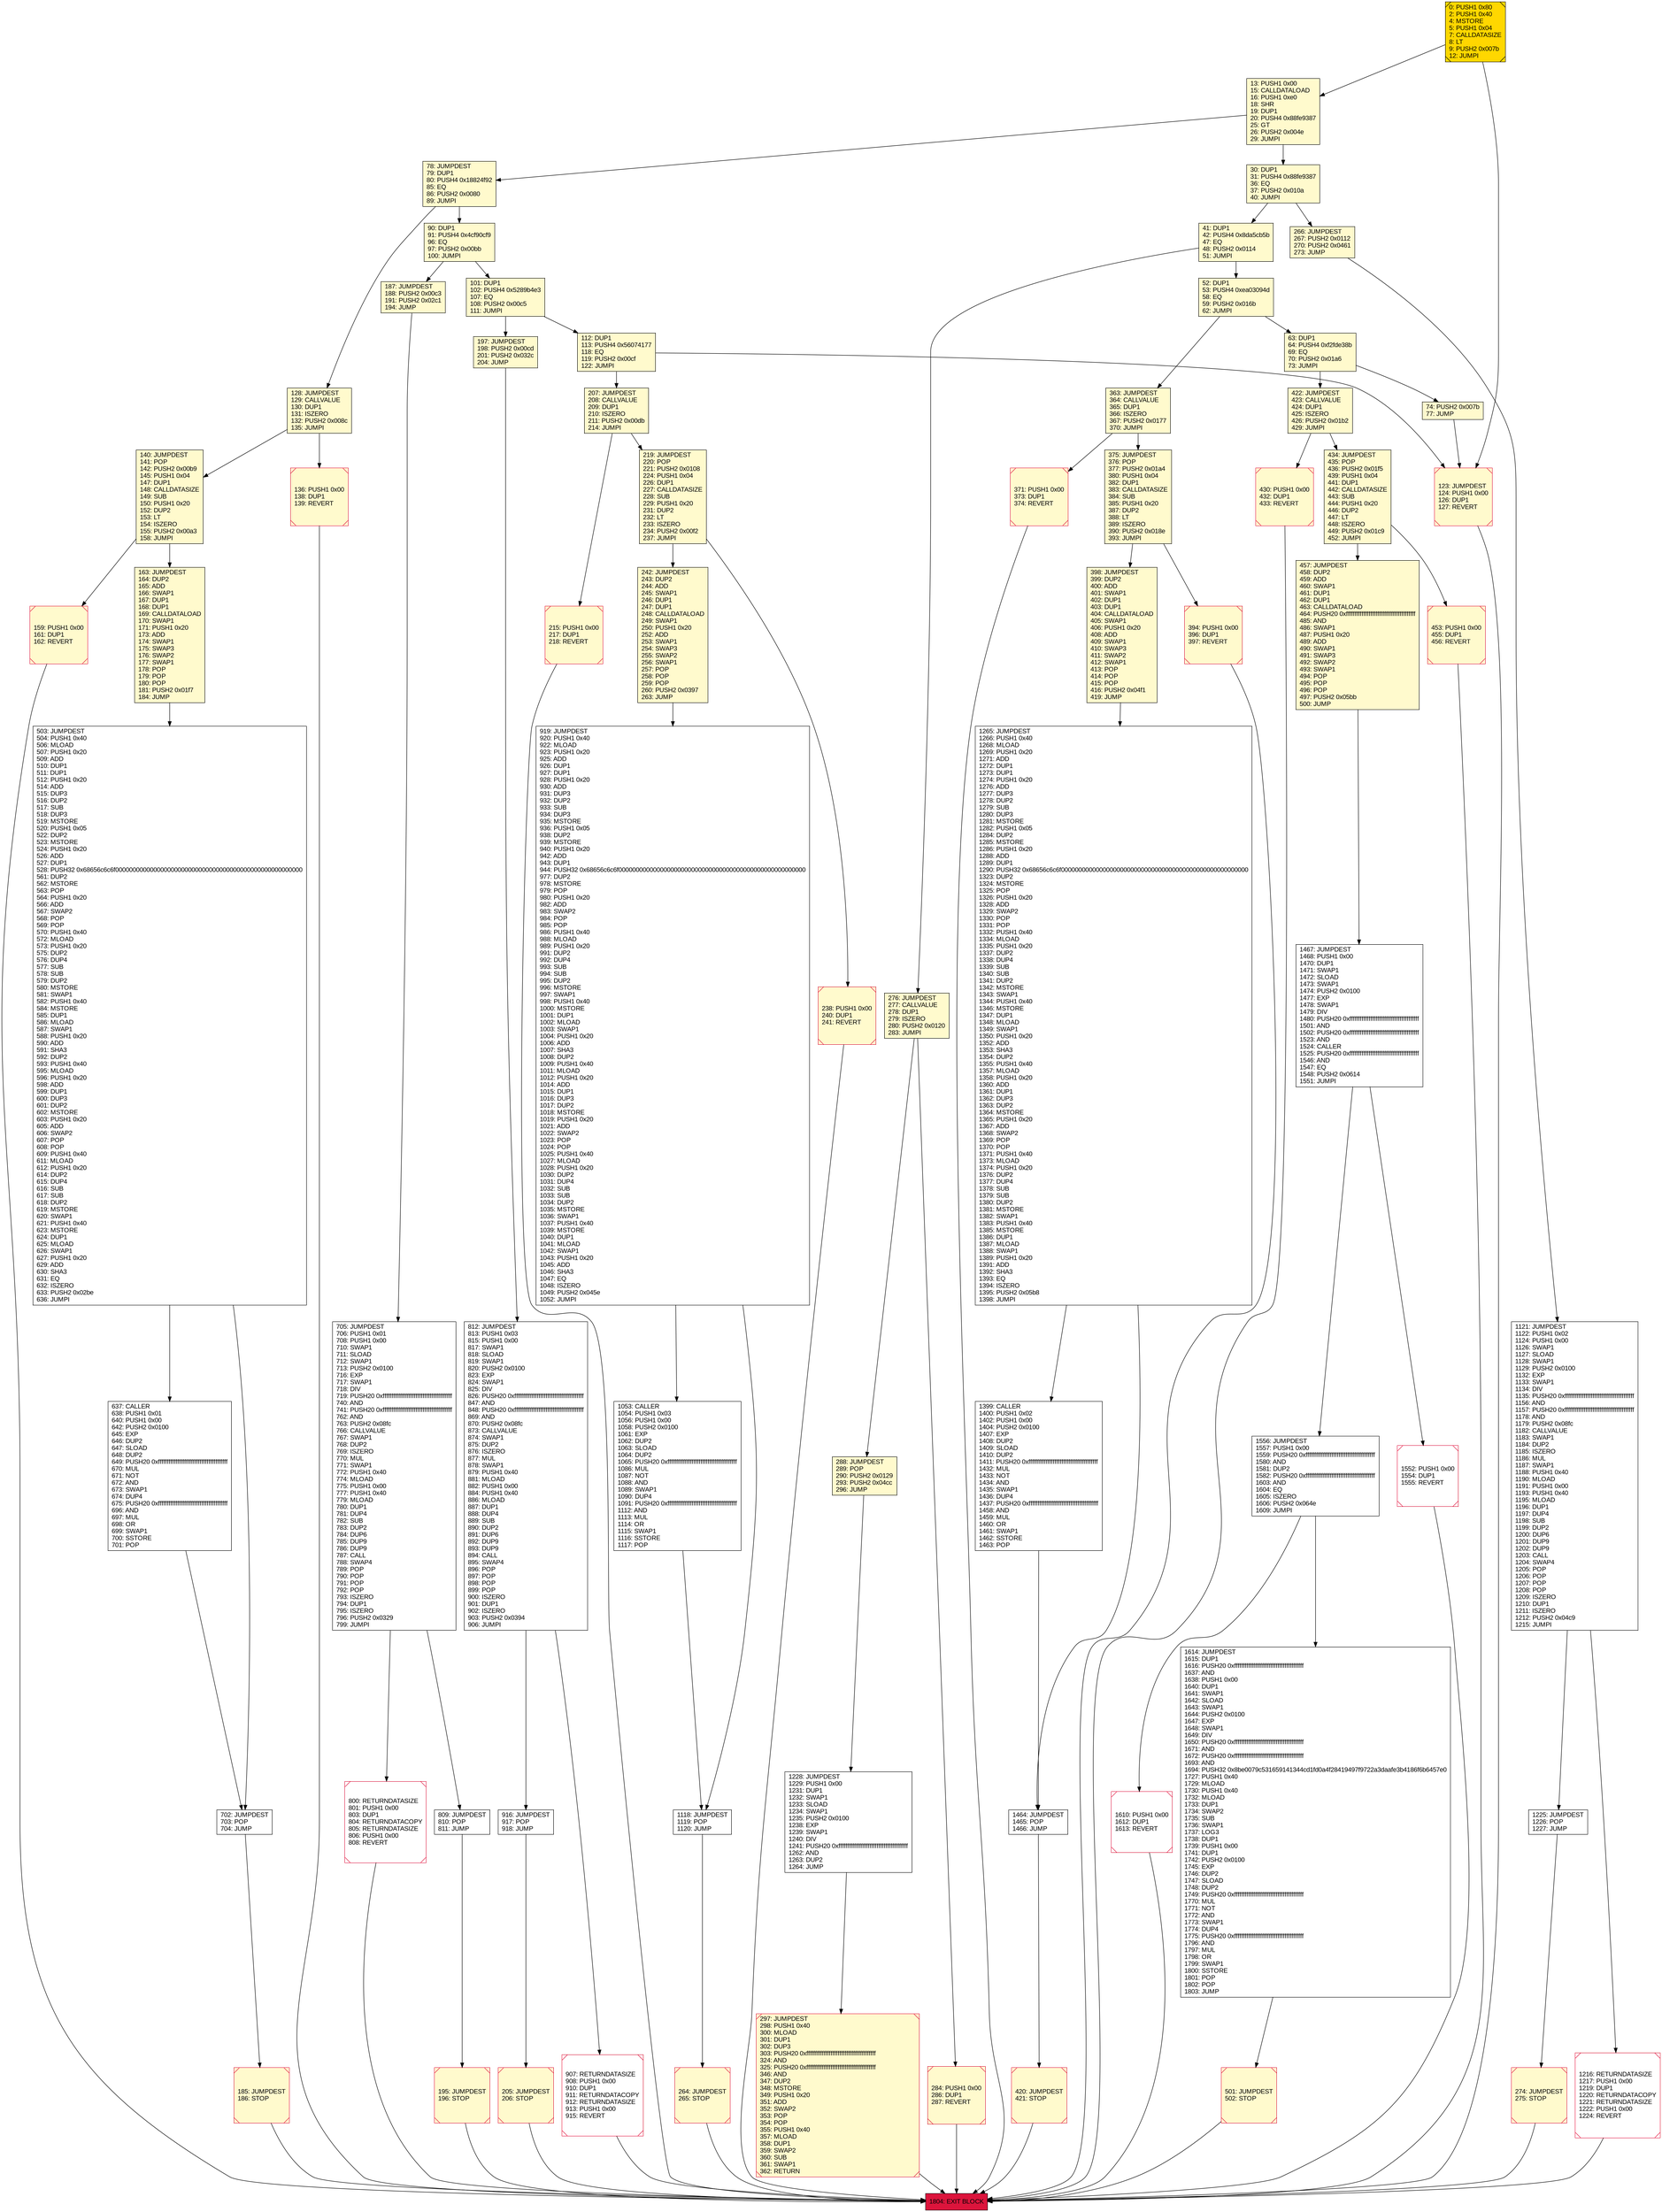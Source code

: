 digraph G {
bgcolor=transparent rankdir=UD;
node [shape=box style=filled color=black fillcolor=white fontname=arial fontcolor=black];
1399 [label="1399: CALLER\l1400: PUSH1 0x02\l1402: PUSH1 0x00\l1404: PUSH2 0x0100\l1407: EXP\l1408: DUP2\l1409: SLOAD\l1410: DUP2\l1411: PUSH20 0xffffffffffffffffffffffffffffffffffffffff\l1432: MUL\l1433: NOT\l1434: AND\l1435: SWAP1\l1436: DUP4\l1437: PUSH20 0xffffffffffffffffffffffffffffffffffffffff\l1458: AND\l1459: MUL\l1460: OR\l1461: SWAP1\l1462: SSTORE\l1463: POP\l" ];
63 [label="63: DUP1\l64: PUSH4 0xf2fde38b\l69: EQ\l70: PUSH2 0x01a6\l73: JUMPI\l" fillcolor=lemonchiffon ];
219 [label="219: JUMPDEST\l220: POP\l221: PUSH2 0x0108\l224: PUSH1 0x04\l226: DUP1\l227: CALLDATASIZE\l228: SUB\l229: PUSH1 0x20\l231: DUP2\l232: LT\l233: ISZERO\l234: PUSH2 0x00f2\l237: JUMPI\l" fillcolor=lemonchiffon ];
274 [label="274: JUMPDEST\l275: STOP\l" fillcolor=lemonchiffon shape=Msquare color=crimson ];
1804 [label="1804: EXIT BLOCK\l" fillcolor=crimson ];
457 [label="457: JUMPDEST\l458: DUP2\l459: ADD\l460: SWAP1\l461: DUP1\l462: DUP1\l463: CALLDATALOAD\l464: PUSH20 0xffffffffffffffffffffffffffffffffffffffff\l485: AND\l486: SWAP1\l487: PUSH1 0x20\l489: ADD\l490: SWAP1\l491: SWAP3\l492: SWAP2\l493: SWAP1\l494: POP\l495: POP\l496: POP\l497: PUSH2 0x05bb\l500: JUMP\l" fillcolor=lemonchiffon ];
809 [label="809: JUMPDEST\l810: POP\l811: JUMP\l" ];
430 [label="430: PUSH1 0x00\l432: DUP1\l433: REVERT\l" fillcolor=lemonchiffon shape=Msquare color=crimson ];
907 [label="907: RETURNDATASIZE\l908: PUSH1 0x00\l910: DUP1\l911: RETURNDATACOPY\l912: RETURNDATASIZE\l913: PUSH1 0x00\l915: REVERT\l" shape=Msquare color=crimson ];
919 [label="919: JUMPDEST\l920: PUSH1 0x40\l922: MLOAD\l923: PUSH1 0x20\l925: ADD\l926: DUP1\l927: DUP1\l928: PUSH1 0x20\l930: ADD\l931: DUP3\l932: DUP2\l933: SUB\l934: DUP3\l935: MSTORE\l936: PUSH1 0x05\l938: DUP2\l939: MSTORE\l940: PUSH1 0x20\l942: ADD\l943: DUP1\l944: PUSH32 0x68656c6c6f000000000000000000000000000000000000000000000000000000\l977: DUP2\l978: MSTORE\l979: POP\l980: PUSH1 0x20\l982: ADD\l983: SWAP2\l984: POP\l985: POP\l986: PUSH1 0x40\l988: MLOAD\l989: PUSH1 0x20\l991: DUP2\l992: DUP4\l993: SUB\l994: SUB\l995: DUP2\l996: MSTORE\l997: SWAP1\l998: PUSH1 0x40\l1000: MSTORE\l1001: DUP1\l1002: MLOAD\l1003: SWAP1\l1004: PUSH1 0x20\l1006: ADD\l1007: SHA3\l1008: DUP2\l1009: PUSH1 0x40\l1011: MLOAD\l1012: PUSH1 0x20\l1014: ADD\l1015: DUP1\l1016: DUP3\l1017: DUP2\l1018: MSTORE\l1019: PUSH1 0x20\l1021: ADD\l1022: SWAP2\l1023: POP\l1024: POP\l1025: PUSH1 0x40\l1027: MLOAD\l1028: PUSH1 0x20\l1030: DUP2\l1031: DUP4\l1032: SUB\l1033: SUB\l1034: DUP2\l1035: MSTORE\l1036: SWAP1\l1037: PUSH1 0x40\l1039: MSTORE\l1040: DUP1\l1041: MLOAD\l1042: SWAP1\l1043: PUSH1 0x20\l1045: ADD\l1046: SHA3\l1047: EQ\l1048: ISZERO\l1049: PUSH2 0x045e\l1052: JUMPI\l" ];
0 [label="0: PUSH1 0x80\l2: PUSH1 0x40\l4: MSTORE\l5: PUSH1 0x04\l7: CALLDATASIZE\l8: LT\l9: PUSH2 0x007b\l12: JUMPI\l" fillcolor=lemonchiffon shape=Msquare fillcolor=gold ];
74 [label="74: PUSH2 0x007b\l77: JUMP\l" fillcolor=lemonchiffon ];
30 [label="30: DUP1\l31: PUSH4 0x88fe9387\l36: EQ\l37: PUSH2 0x010a\l40: JUMPI\l" fillcolor=lemonchiffon ];
702 [label="702: JUMPDEST\l703: POP\l704: JUMP\l" ];
264 [label="264: JUMPDEST\l265: STOP\l" fillcolor=lemonchiffon shape=Msquare color=crimson ];
1464 [label="1464: JUMPDEST\l1465: POP\l1466: JUMP\l" ];
90 [label="90: DUP1\l91: PUSH4 0x4cf90cf9\l96: EQ\l97: PUSH2 0x00bb\l100: JUMPI\l" fillcolor=lemonchiffon ];
207 [label="207: JUMPDEST\l208: CALLVALUE\l209: DUP1\l210: ISZERO\l211: PUSH2 0x00db\l214: JUMPI\l" fillcolor=lemonchiffon ];
136 [label="136: PUSH1 0x00\l138: DUP1\l139: REVERT\l" fillcolor=lemonchiffon shape=Msquare color=crimson ];
503 [label="503: JUMPDEST\l504: PUSH1 0x40\l506: MLOAD\l507: PUSH1 0x20\l509: ADD\l510: DUP1\l511: DUP1\l512: PUSH1 0x20\l514: ADD\l515: DUP3\l516: DUP2\l517: SUB\l518: DUP3\l519: MSTORE\l520: PUSH1 0x05\l522: DUP2\l523: MSTORE\l524: PUSH1 0x20\l526: ADD\l527: DUP1\l528: PUSH32 0x68656c6c6f000000000000000000000000000000000000000000000000000000\l561: DUP2\l562: MSTORE\l563: POP\l564: PUSH1 0x20\l566: ADD\l567: SWAP2\l568: POP\l569: POP\l570: PUSH1 0x40\l572: MLOAD\l573: PUSH1 0x20\l575: DUP2\l576: DUP4\l577: SUB\l578: SUB\l579: DUP2\l580: MSTORE\l581: SWAP1\l582: PUSH1 0x40\l584: MSTORE\l585: DUP1\l586: MLOAD\l587: SWAP1\l588: PUSH1 0x20\l590: ADD\l591: SHA3\l592: DUP2\l593: PUSH1 0x40\l595: MLOAD\l596: PUSH1 0x20\l598: ADD\l599: DUP1\l600: DUP3\l601: DUP2\l602: MSTORE\l603: PUSH1 0x20\l605: ADD\l606: SWAP2\l607: POP\l608: POP\l609: PUSH1 0x40\l611: MLOAD\l612: PUSH1 0x20\l614: DUP2\l615: DUP4\l616: SUB\l617: SUB\l618: DUP2\l619: MSTORE\l620: SWAP1\l621: PUSH1 0x40\l623: MSTORE\l624: DUP1\l625: MLOAD\l626: SWAP1\l627: PUSH1 0x20\l629: ADD\l630: SHA3\l631: EQ\l632: ISZERO\l633: PUSH2 0x02be\l636: JUMPI\l" ];
394 [label="394: PUSH1 0x00\l396: DUP1\l397: REVERT\l" fillcolor=lemonchiffon shape=Msquare color=crimson ];
185 [label="185: JUMPDEST\l186: STOP\l" fillcolor=lemonchiffon shape=Msquare color=crimson ];
1265 [label="1265: JUMPDEST\l1266: PUSH1 0x40\l1268: MLOAD\l1269: PUSH1 0x20\l1271: ADD\l1272: DUP1\l1273: DUP1\l1274: PUSH1 0x20\l1276: ADD\l1277: DUP3\l1278: DUP2\l1279: SUB\l1280: DUP3\l1281: MSTORE\l1282: PUSH1 0x05\l1284: DUP2\l1285: MSTORE\l1286: PUSH1 0x20\l1288: ADD\l1289: DUP1\l1290: PUSH32 0x68656c6c6f000000000000000000000000000000000000000000000000000000\l1323: DUP2\l1324: MSTORE\l1325: POP\l1326: PUSH1 0x20\l1328: ADD\l1329: SWAP2\l1330: POP\l1331: POP\l1332: PUSH1 0x40\l1334: MLOAD\l1335: PUSH1 0x20\l1337: DUP2\l1338: DUP4\l1339: SUB\l1340: SUB\l1341: DUP2\l1342: MSTORE\l1343: SWAP1\l1344: PUSH1 0x40\l1346: MSTORE\l1347: DUP1\l1348: MLOAD\l1349: SWAP1\l1350: PUSH1 0x20\l1352: ADD\l1353: SHA3\l1354: DUP2\l1355: PUSH1 0x40\l1357: MLOAD\l1358: PUSH1 0x20\l1360: ADD\l1361: DUP1\l1362: DUP3\l1363: DUP2\l1364: MSTORE\l1365: PUSH1 0x20\l1367: ADD\l1368: SWAP2\l1369: POP\l1370: POP\l1371: PUSH1 0x40\l1373: MLOAD\l1374: PUSH1 0x20\l1376: DUP2\l1377: DUP4\l1378: SUB\l1379: SUB\l1380: DUP2\l1381: MSTORE\l1382: SWAP1\l1383: PUSH1 0x40\l1385: MSTORE\l1386: DUP1\l1387: MLOAD\l1388: SWAP1\l1389: PUSH1 0x20\l1391: ADD\l1392: SHA3\l1393: EQ\l1394: ISZERO\l1395: PUSH2 0x05b8\l1398: JUMPI\l" ];
266 [label="266: JUMPDEST\l267: PUSH2 0x0112\l270: PUSH2 0x0461\l273: JUMP\l" fillcolor=lemonchiffon ];
420 [label="420: JUMPDEST\l421: STOP\l" fillcolor=lemonchiffon shape=Msquare color=crimson ];
1552 [label="1552: PUSH1 0x00\l1554: DUP1\l1555: REVERT\l" shape=Msquare color=crimson ];
101 [label="101: DUP1\l102: PUSH4 0x5289b4e3\l107: EQ\l108: PUSH2 0x00c5\l111: JUMPI\l" fillcolor=lemonchiffon ];
916 [label="916: JUMPDEST\l917: POP\l918: JUMP\l" ];
375 [label="375: JUMPDEST\l376: POP\l377: PUSH2 0x01a4\l380: PUSH1 0x04\l382: DUP1\l383: CALLDATASIZE\l384: SUB\l385: PUSH1 0x20\l387: DUP2\l388: LT\l389: ISZERO\l390: PUSH2 0x018e\l393: JUMPI\l" fillcolor=lemonchiffon ];
800 [label="800: RETURNDATASIZE\l801: PUSH1 0x00\l803: DUP1\l804: RETURNDATACOPY\l805: RETURNDATASIZE\l806: PUSH1 0x00\l808: REVERT\l" shape=Msquare color=crimson ];
128 [label="128: JUMPDEST\l129: CALLVALUE\l130: DUP1\l131: ISZERO\l132: PUSH2 0x008c\l135: JUMPI\l" fillcolor=lemonchiffon ];
1614 [label="1614: JUMPDEST\l1615: DUP1\l1616: PUSH20 0xffffffffffffffffffffffffffffffffffffffff\l1637: AND\l1638: PUSH1 0x00\l1640: DUP1\l1641: SWAP1\l1642: SLOAD\l1643: SWAP1\l1644: PUSH2 0x0100\l1647: EXP\l1648: SWAP1\l1649: DIV\l1650: PUSH20 0xffffffffffffffffffffffffffffffffffffffff\l1671: AND\l1672: PUSH20 0xffffffffffffffffffffffffffffffffffffffff\l1693: AND\l1694: PUSH32 0x8be0079c531659141344cd1fd0a4f28419497f9722a3daafe3b4186f6b6457e0\l1727: PUSH1 0x40\l1729: MLOAD\l1730: PUSH1 0x40\l1732: MLOAD\l1733: DUP1\l1734: SWAP2\l1735: SUB\l1736: SWAP1\l1737: LOG3\l1738: DUP1\l1739: PUSH1 0x00\l1741: DUP1\l1742: PUSH2 0x0100\l1745: EXP\l1746: DUP2\l1747: SLOAD\l1748: DUP2\l1749: PUSH20 0xffffffffffffffffffffffffffffffffffffffff\l1770: MUL\l1771: NOT\l1772: AND\l1773: SWAP1\l1774: DUP4\l1775: PUSH20 0xffffffffffffffffffffffffffffffffffffffff\l1796: AND\l1797: MUL\l1798: OR\l1799: SWAP1\l1800: SSTORE\l1801: POP\l1802: POP\l1803: JUMP\l" ];
284 [label="284: PUSH1 0x00\l286: DUP1\l287: REVERT\l" fillcolor=lemonchiffon shape=Msquare color=crimson ];
159 [label="159: PUSH1 0x00\l161: DUP1\l162: REVERT\l" fillcolor=lemonchiffon shape=Msquare color=crimson ];
140 [label="140: JUMPDEST\l141: POP\l142: PUSH2 0x00b9\l145: PUSH1 0x04\l147: DUP1\l148: CALLDATASIZE\l149: SUB\l150: PUSH1 0x20\l152: DUP2\l153: LT\l154: ISZERO\l155: PUSH2 0x00a3\l158: JUMPI\l" fillcolor=lemonchiffon ];
276 [label="276: JUMPDEST\l277: CALLVALUE\l278: DUP1\l279: ISZERO\l280: PUSH2 0x0120\l283: JUMPI\l" fillcolor=lemonchiffon ];
242 [label="242: JUMPDEST\l243: DUP2\l244: ADD\l245: SWAP1\l246: DUP1\l247: DUP1\l248: CALLDATALOAD\l249: SWAP1\l250: PUSH1 0x20\l252: ADD\l253: SWAP1\l254: SWAP3\l255: SWAP2\l256: SWAP1\l257: POP\l258: POP\l259: POP\l260: PUSH2 0x0397\l263: JUMP\l" fillcolor=lemonchiffon ];
238 [label="238: PUSH1 0x00\l240: DUP1\l241: REVERT\l" fillcolor=lemonchiffon shape=Msquare color=crimson ];
422 [label="422: JUMPDEST\l423: CALLVALUE\l424: DUP1\l425: ISZERO\l426: PUSH2 0x01b2\l429: JUMPI\l" fillcolor=lemonchiffon ];
187 [label="187: JUMPDEST\l188: PUSH2 0x00c3\l191: PUSH2 0x02c1\l194: JUMP\l" fillcolor=lemonchiffon ];
1121 [label="1121: JUMPDEST\l1122: PUSH1 0x02\l1124: PUSH1 0x00\l1126: SWAP1\l1127: SLOAD\l1128: SWAP1\l1129: PUSH2 0x0100\l1132: EXP\l1133: SWAP1\l1134: DIV\l1135: PUSH20 0xffffffffffffffffffffffffffffffffffffffff\l1156: AND\l1157: PUSH20 0xffffffffffffffffffffffffffffffffffffffff\l1178: AND\l1179: PUSH2 0x08fc\l1182: CALLVALUE\l1183: SWAP1\l1184: DUP2\l1185: ISZERO\l1186: MUL\l1187: SWAP1\l1188: PUSH1 0x40\l1190: MLOAD\l1191: PUSH1 0x00\l1193: PUSH1 0x40\l1195: MLOAD\l1196: DUP1\l1197: DUP4\l1198: SUB\l1199: DUP2\l1200: DUP6\l1201: DUP9\l1202: DUP9\l1203: CALL\l1204: SWAP4\l1205: POP\l1206: POP\l1207: POP\l1208: POP\l1209: ISZERO\l1210: DUP1\l1211: ISZERO\l1212: PUSH2 0x04c9\l1215: JUMPI\l" ];
371 [label="371: PUSH1 0x00\l373: DUP1\l374: REVERT\l" fillcolor=lemonchiffon shape=Msquare color=crimson ];
112 [label="112: DUP1\l113: PUSH4 0x56074177\l118: EQ\l119: PUSH2 0x00cf\l122: JUMPI\l" fillcolor=lemonchiffon ];
288 [label="288: JUMPDEST\l289: POP\l290: PUSH2 0x0129\l293: PUSH2 0x04cc\l296: JUMP\l" fillcolor=lemonchiffon ];
195 [label="195: JUMPDEST\l196: STOP\l" fillcolor=lemonchiffon shape=Msquare color=crimson ];
1556 [label="1556: JUMPDEST\l1557: PUSH1 0x00\l1559: PUSH20 0xffffffffffffffffffffffffffffffffffffffff\l1580: AND\l1581: DUP2\l1582: PUSH20 0xffffffffffffffffffffffffffffffffffffffff\l1603: AND\l1604: EQ\l1605: ISZERO\l1606: PUSH2 0x064e\l1609: JUMPI\l" ];
363 [label="363: JUMPDEST\l364: CALLVALUE\l365: DUP1\l366: ISZERO\l367: PUSH2 0x0177\l370: JUMPI\l" fillcolor=lemonchiffon ];
812 [label="812: JUMPDEST\l813: PUSH1 0x03\l815: PUSH1 0x00\l817: SWAP1\l818: SLOAD\l819: SWAP1\l820: PUSH2 0x0100\l823: EXP\l824: SWAP1\l825: DIV\l826: PUSH20 0xffffffffffffffffffffffffffffffffffffffff\l847: AND\l848: PUSH20 0xffffffffffffffffffffffffffffffffffffffff\l869: AND\l870: PUSH2 0x08fc\l873: CALLVALUE\l874: SWAP1\l875: DUP2\l876: ISZERO\l877: MUL\l878: SWAP1\l879: PUSH1 0x40\l881: MLOAD\l882: PUSH1 0x00\l884: PUSH1 0x40\l886: MLOAD\l887: DUP1\l888: DUP4\l889: SUB\l890: DUP2\l891: DUP6\l892: DUP9\l893: DUP9\l894: CALL\l895: SWAP4\l896: POP\l897: POP\l898: POP\l899: POP\l900: ISZERO\l901: DUP1\l902: ISZERO\l903: PUSH2 0x0394\l906: JUMPI\l" ];
205 [label="205: JUMPDEST\l206: STOP\l" fillcolor=lemonchiffon shape=Msquare color=crimson ];
1216 [label="1216: RETURNDATASIZE\l1217: PUSH1 0x00\l1219: DUP1\l1220: RETURNDATACOPY\l1221: RETURNDATASIZE\l1222: PUSH1 0x00\l1224: REVERT\l" shape=Msquare color=crimson ];
501 [label="501: JUMPDEST\l502: STOP\l" fillcolor=lemonchiffon shape=Msquare color=crimson ];
398 [label="398: JUMPDEST\l399: DUP2\l400: ADD\l401: SWAP1\l402: DUP1\l403: DUP1\l404: CALLDATALOAD\l405: SWAP1\l406: PUSH1 0x20\l408: ADD\l409: SWAP1\l410: SWAP3\l411: SWAP2\l412: SWAP1\l413: POP\l414: POP\l415: POP\l416: PUSH2 0x04f1\l419: JUMP\l" fillcolor=lemonchiffon ];
434 [label="434: JUMPDEST\l435: POP\l436: PUSH2 0x01f5\l439: PUSH1 0x04\l441: DUP1\l442: CALLDATASIZE\l443: SUB\l444: PUSH1 0x20\l446: DUP2\l447: LT\l448: ISZERO\l449: PUSH2 0x01c9\l452: JUMPI\l" fillcolor=lemonchiffon ];
453 [label="453: PUSH1 0x00\l455: DUP1\l456: REVERT\l" fillcolor=lemonchiffon shape=Msquare color=crimson ];
52 [label="52: DUP1\l53: PUSH4 0xea03094d\l58: EQ\l59: PUSH2 0x016b\l62: JUMPI\l" fillcolor=lemonchiffon ];
705 [label="705: JUMPDEST\l706: PUSH1 0x01\l708: PUSH1 0x00\l710: SWAP1\l711: SLOAD\l712: SWAP1\l713: PUSH2 0x0100\l716: EXP\l717: SWAP1\l718: DIV\l719: PUSH20 0xffffffffffffffffffffffffffffffffffffffff\l740: AND\l741: PUSH20 0xffffffffffffffffffffffffffffffffffffffff\l762: AND\l763: PUSH2 0x08fc\l766: CALLVALUE\l767: SWAP1\l768: DUP2\l769: ISZERO\l770: MUL\l771: SWAP1\l772: PUSH1 0x40\l774: MLOAD\l775: PUSH1 0x00\l777: PUSH1 0x40\l779: MLOAD\l780: DUP1\l781: DUP4\l782: SUB\l783: DUP2\l784: DUP6\l785: DUP9\l786: DUP9\l787: CALL\l788: SWAP4\l789: POP\l790: POP\l791: POP\l792: POP\l793: ISZERO\l794: DUP1\l795: ISZERO\l796: PUSH2 0x0329\l799: JUMPI\l" ];
1610 [label="1610: PUSH1 0x00\l1612: DUP1\l1613: REVERT\l" shape=Msquare color=crimson ];
1225 [label="1225: JUMPDEST\l1226: POP\l1227: JUMP\l" ];
163 [label="163: JUMPDEST\l164: DUP2\l165: ADD\l166: SWAP1\l167: DUP1\l168: DUP1\l169: CALLDATALOAD\l170: SWAP1\l171: PUSH1 0x20\l173: ADD\l174: SWAP1\l175: SWAP3\l176: SWAP2\l177: SWAP1\l178: POP\l179: POP\l180: POP\l181: PUSH2 0x01f7\l184: JUMP\l" fillcolor=lemonchiffon ];
215 [label="215: PUSH1 0x00\l217: DUP1\l218: REVERT\l" fillcolor=lemonchiffon shape=Msquare color=crimson ];
1467 [label="1467: JUMPDEST\l1468: PUSH1 0x00\l1470: DUP1\l1471: SWAP1\l1472: SLOAD\l1473: SWAP1\l1474: PUSH2 0x0100\l1477: EXP\l1478: SWAP1\l1479: DIV\l1480: PUSH20 0xffffffffffffffffffffffffffffffffffffffff\l1501: AND\l1502: PUSH20 0xffffffffffffffffffffffffffffffffffffffff\l1523: AND\l1524: CALLER\l1525: PUSH20 0xffffffffffffffffffffffffffffffffffffffff\l1546: AND\l1547: EQ\l1548: PUSH2 0x0614\l1551: JUMPI\l" ];
1118 [label="1118: JUMPDEST\l1119: POP\l1120: JUMP\l" ];
78 [label="78: JUMPDEST\l79: DUP1\l80: PUSH4 0x18824f92\l85: EQ\l86: PUSH2 0x0080\l89: JUMPI\l" fillcolor=lemonchiffon ];
1228 [label="1228: JUMPDEST\l1229: PUSH1 0x00\l1231: DUP1\l1232: SWAP1\l1233: SLOAD\l1234: SWAP1\l1235: PUSH2 0x0100\l1238: EXP\l1239: SWAP1\l1240: DIV\l1241: PUSH20 0xffffffffffffffffffffffffffffffffffffffff\l1262: AND\l1263: DUP2\l1264: JUMP\l" ];
297 [label="297: JUMPDEST\l298: PUSH1 0x40\l300: MLOAD\l301: DUP1\l302: DUP3\l303: PUSH20 0xffffffffffffffffffffffffffffffffffffffff\l324: AND\l325: PUSH20 0xffffffffffffffffffffffffffffffffffffffff\l346: AND\l347: DUP2\l348: MSTORE\l349: PUSH1 0x20\l351: ADD\l352: SWAP2\l353: POP\l354: POP\l355: PUSH1 0x40\l357: MLOAD\l358: DUP1\l359: SWAP2\l360: SUB\l361: SWAP1\l362: RETURN\l" fillcolor=lemonchiffon shape=Msquare color=crimson ];
13 [label="13: PUSH1 0x00\l15: CALLDATALOAD\l16: PUSH1 0xe0\l18: SHR\l19: DUP1\l20: PUSH4 0x88fe9387\l25: GT\l26: PUSH2 0x004e\l29: JUMPI\l" fillcolor=lemonchiffon ];
637 [label="637: CALLER\l638: PUSH1 0x01\l640: PUSH1 0x00\l642: PUSH2 0x0100\l645: EXP\l646: DUP2\l647: SLOAD\l648: DUP2\l649: PUSH20 0xffffffffffffffffffffffffffffffffffffffff\l670: MUL\l671: NOT\l672: AND\l673: SWAP1\l674: DUP4\l675: PUSH20 0xffffffffffffffffffffffffffffffffffffffff\l696: AND\l697: MUL\l698: OR\l699: SWAP1\l700: SSTORE\l701: POP\l" ];
1053 [label="1053: CALLER\l1054: PUSH1 0x03\l1056: PUSH1 0x00\l1058: PUSH2 0x0100\l1061: EXP\l1062: DUP2\l1063: SLOAD\l1064: DUP2\l1065: PUSH20 0xffffffffffffffffffffffffffffffffffffffff\l1086: MUL\l1087: NOT\l1088: AND\l1089: SWAP1\l1090: DUP4\l1091: PUSH20 0xffffffffffffffffffffffffffffffffffffffff\l1112: AND\l1113: MUL\l1114: OR\l1115: SWAP1\l1116: SSTORE\l1117: POP\l" ];
197 [label="197: JUMPDEST\l198: PUSH2 0x00cd\l201: PUSH2 0x032c\l204: JUMP\l" fillcolor=lemonchiffon ];
123 [label="123: JUMPDEST\l124: PUSH1 0x00\l126: DUP1\l127: REVERT\l" fillcolor=lemonchiffon shape=Msquare color=crimson ];
41 [label="41: DUP1\l42: PUSH4 0x8da5cb5b\l47: EQ\l48: PUSH2 0x0114\l51: JUMPI\l" fillcolor=lemonchiffon ];
13 -> 78;
430 -> 1804;
363 -> 371;
1121 -> 1216;
90 -> 101;
128 -> 136;
276 -> 288;
1467 -> 1556;
185 -> 1804;
136 -> 1804;
197 -> 812;
394 -> 1804;
30 -> 266;
52 -> 363;
1265 -> 1464;
159 -> 1804;
503 -> 702;
41 -> 276;
140 -> 163;
800 -> 1804;
420 -> 1804;
1121 -> 1225;
238 -> 1804;
78 -> 128;
219 -> 238;
219 -> 242;
398 -> 1265;
205 -> 1804;
375 -> 398;
809 -> 195;
195 -> 1804;
163 -> 503;
1614 -> 501;
242 -> 919;
422 -> 430;
266 -> 1121;
363 -> 375;
101 -> 112;
453 -> 1804;
1225 -> 274;
919 -> 1118;
74 -> 123;
1556 -> 1614;
52 -> 63;
501 -> 1804;
123 -> 1804;
297 -> 1804;
457 -> 1467;
215 -> 1804;
112 -> 207;
434 -> 453;
1228 -> 297;
1053 -> 1118;
274 -> 1804;
264 -> 1804;
63 -> 74;
375 -> 394;
41 -> 52;
907 -> 1804;
1399 -> 1464;
112 -> 123;
288 -> 1228;
207 -> 219;
1265 -> 1399;
1464 -> 420;
284 -> 1804;
422 -> 434;
702 -> 185;
187 -> 705;
1556 -> 1610;
1552 -> 1804;
1467 -> 1552;
812 -> 907;
101 -> 197;
705 -> 800;
63 -> 422;
503 -> 637;
1216 -> 1804;
78 -> 90;
207 -> 215;
371 -> 1804;
13 -> 30;
705 -> 809;
637 -> 702;
1118 -> 264;
30 -> 41;
1610 -> 1804;
0 -> 123;
434 -> 457;
916 -> 205;
812 -> 916;
0 -> 13;
919 -> 1053;
90 -> 187;
276 -> 284;
140 -> 159;
128 -> 140;
}